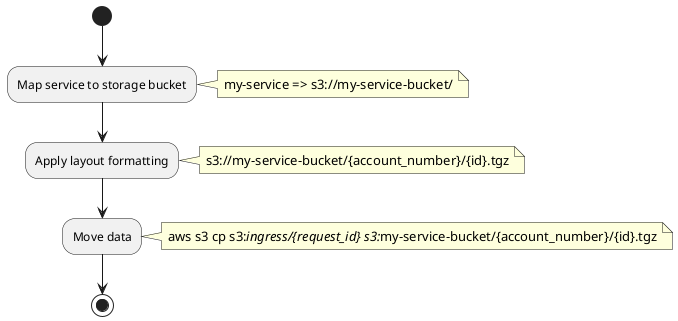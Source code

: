 @startuml
(*) --> "Map service to storage bucket"
note right: my-service => s3://my-service-bucket/
--> "Apply layout formatting"
note right: s3://my-service-bucket/{account_number}/{id}.tgz
--> "Move data"
note right: aws s3 cp s3://ingress/{request_id} s3://my-service-bucket/{account_number}/{id}.tgz
--> (*)
@enduml
